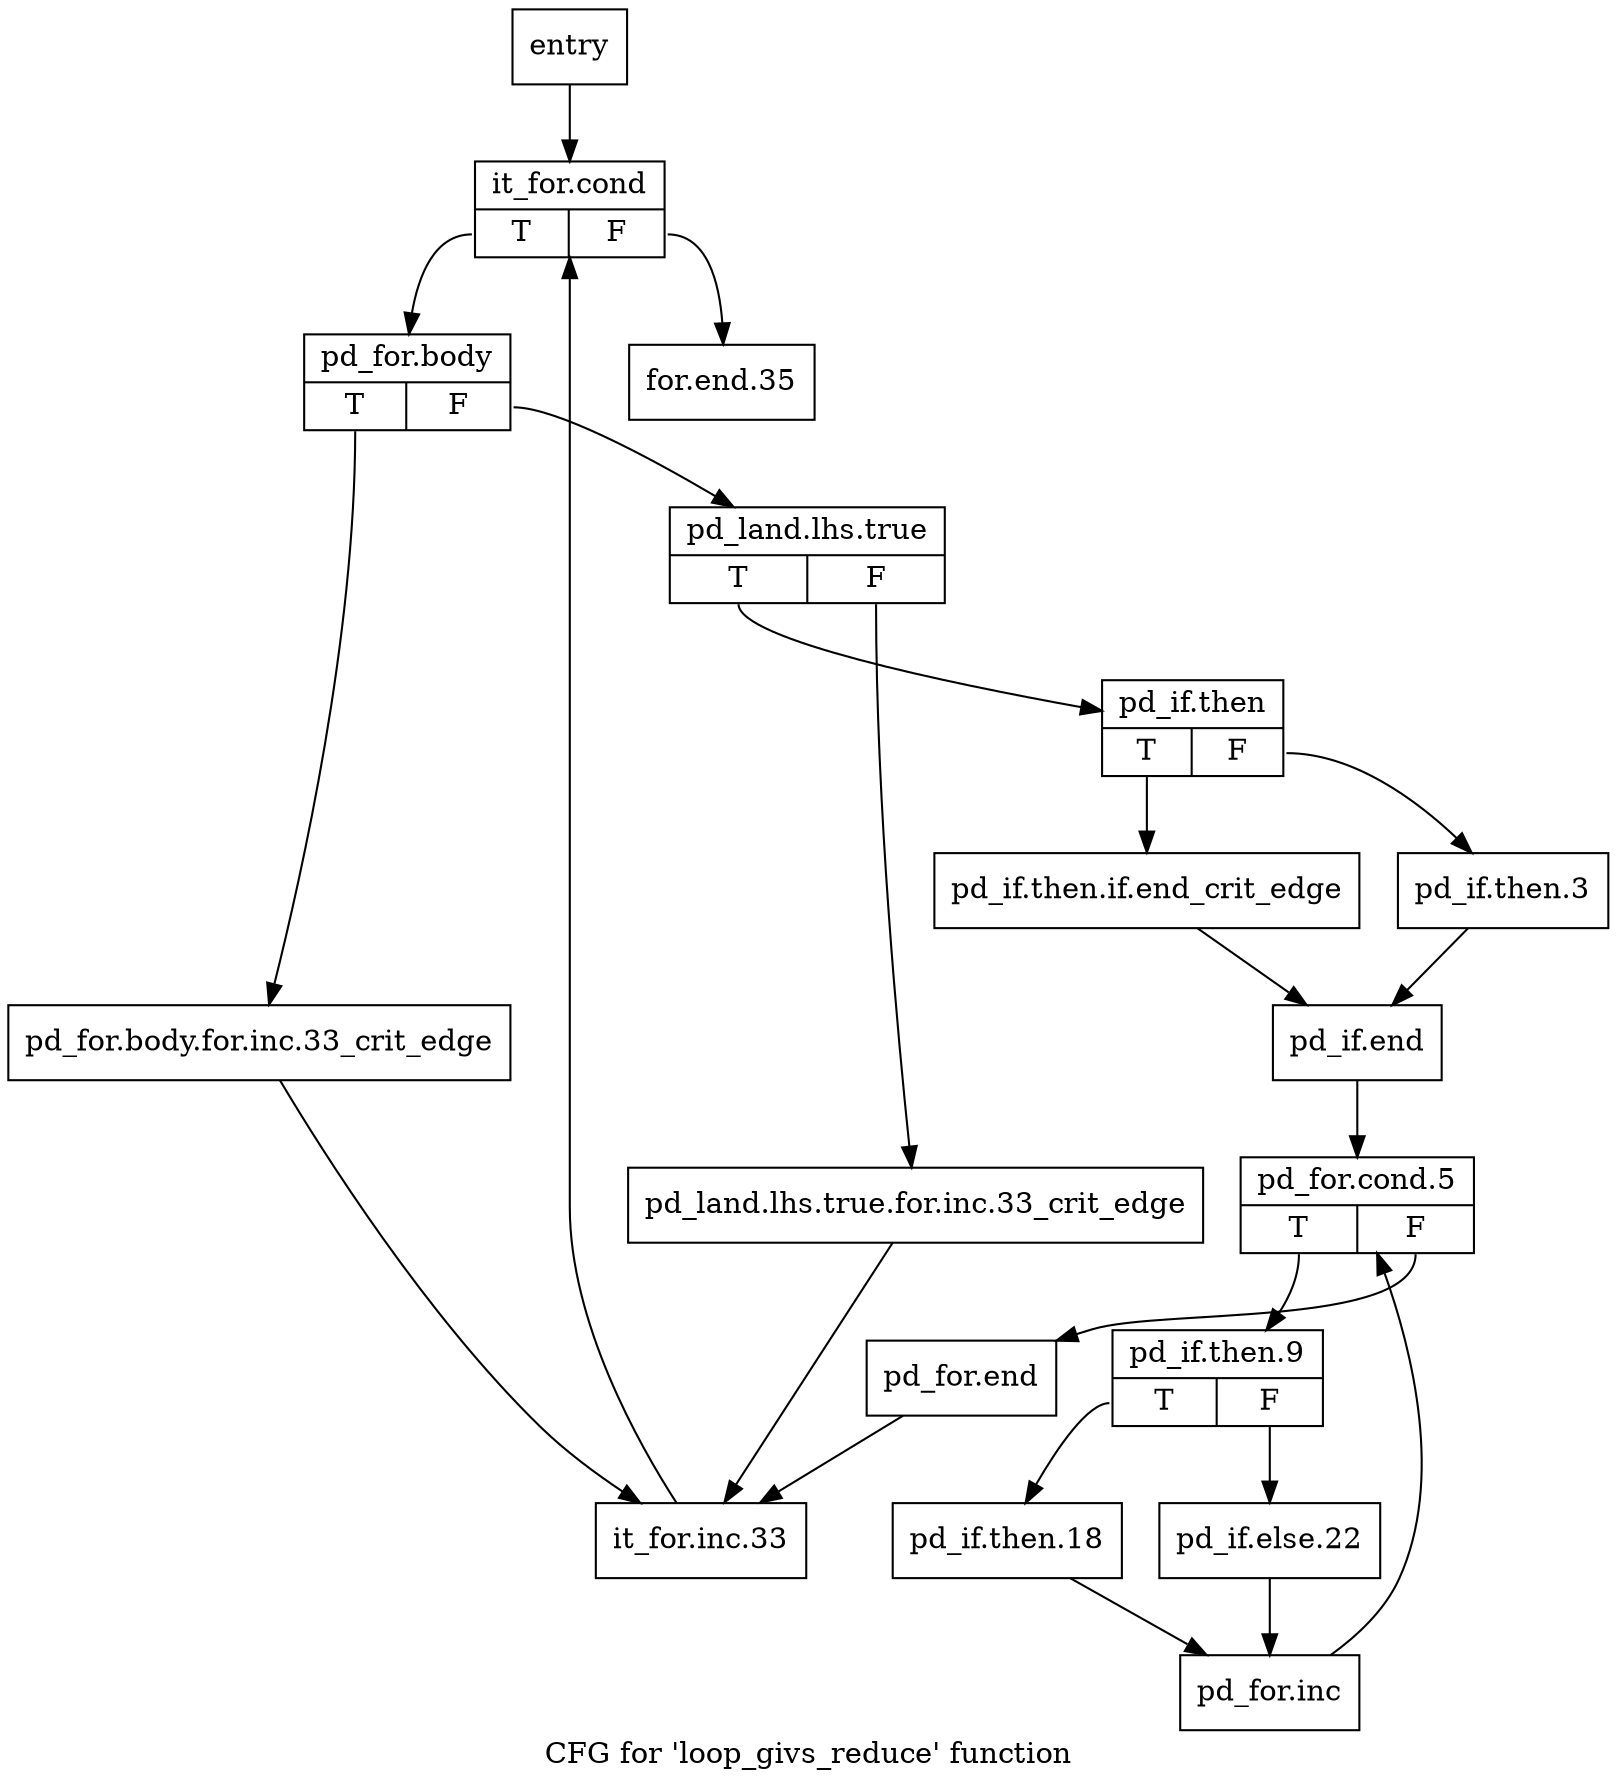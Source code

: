 digraph "CFG for 'loop_givs_reduce' function" {
	label="CFG for 'loop_givs_reduce' function";

	Node0x80dde70 [shape=record,label="{entry}"];
	Node0x80dde70 -> Node0x80ddec0;
	Node0x80ddec0 [shape=record,label="{it_for.cond|{<s0>T|<s1>F}}"];
	Node0x80ddec0:s0 -> Node0x80ddf10;
	Node0x80ddec0:s1 -> Node0x80de3c0;
	Node0x80ddf10 [shape=record,label="{pd_for.body|{<s0>T|<s1>F}}"];
	Node0x80ddf10:s0 -> Node0x80ddf60;
	Node0x80ddf10:s1 -> Node0x80ddfb0;
	Node0x80ddf60 [shape=record,label="{pd_for.body.for.inc.33_crit_edge}"];
	Node0x80ddf60 -> Node0x80de370;
	Node0x80ddfb0 [shape=record,label="{pd_land.lhs.true|{<s0>T|<s1>F}}"];
	Node0x80ddfb0:s0 -> Node0x80de050;
	Node0x80ddfb0:s1 -> Node0x80de000;
	Node0x80de000 [shape=record,label="{pd_land.lhs.true.for.inc.33_crit_edge}"];
	Node0x80de000 -> Node0x80de370;
	Node0x80de050 [shape=record,label="{pd_if.then|{<s0>T|<s1>F}}"];
	Node0x80de050:s0 -> Node0x80de0a0;
	Node0x80de050:s1 -> Node0x80de0f0;
	Node0x80de0a0 [shape=record,label="{pd_if.then.if.end_crit_edge}"];
	Node0x80de0a0 -> Node0x80de140;
	Node0x80de0f0 [shape=record,label="{pd_if.then.3}"];
	Node0x80de0f0 -> Node0x80de140;
	Node0x80de140 [shape=record,label="{pd_if.end}"];
	Node0x80de140 -> Node0x80de190;
	Node0x80de190 [shape=record,label="{pd_for.cond.5|{<s0>T|<s1>F}}"];
	Node0x80de190:s0 -> Node0x80de1e0;
	Node0x80de190:s1 -> Node0x80de320;
	Node0x80de1e0 [shape=record,label="{pd_if.then.9|{<s0>T|<s1>F}}"];
	Node0x80de1e0:s0 -> Node0x80de230;
	Node0x80de1e0:s1 -> Node0x80de280;
	Node0x80de230 [shape=record,label="{pd_if.then.18}"];
	Node0x80de230 -> Node0x80de2d0;
	Node0x80de280 [shape=record,label="{pd_if.else.22}"];
	Node0x80de280 -> Node0x80de2d0;
	Node0x80de2d0 [shape=record,label="{pd_for.inc}"];
	Node0x80de2d0 -> Node0x80de190;
	Node0x80de320 [shape=record,label="{pd_for.end}"];
	Node0x80de320 -> Node0x80de370;
	Node0x80de370 [shape=record,label="{it_for.inc.33}"];
	Node0x80de370 -> Node0x80ddec0;
	Node0x80de3c0 [shape=record,label="{for.end.35}"];
}
